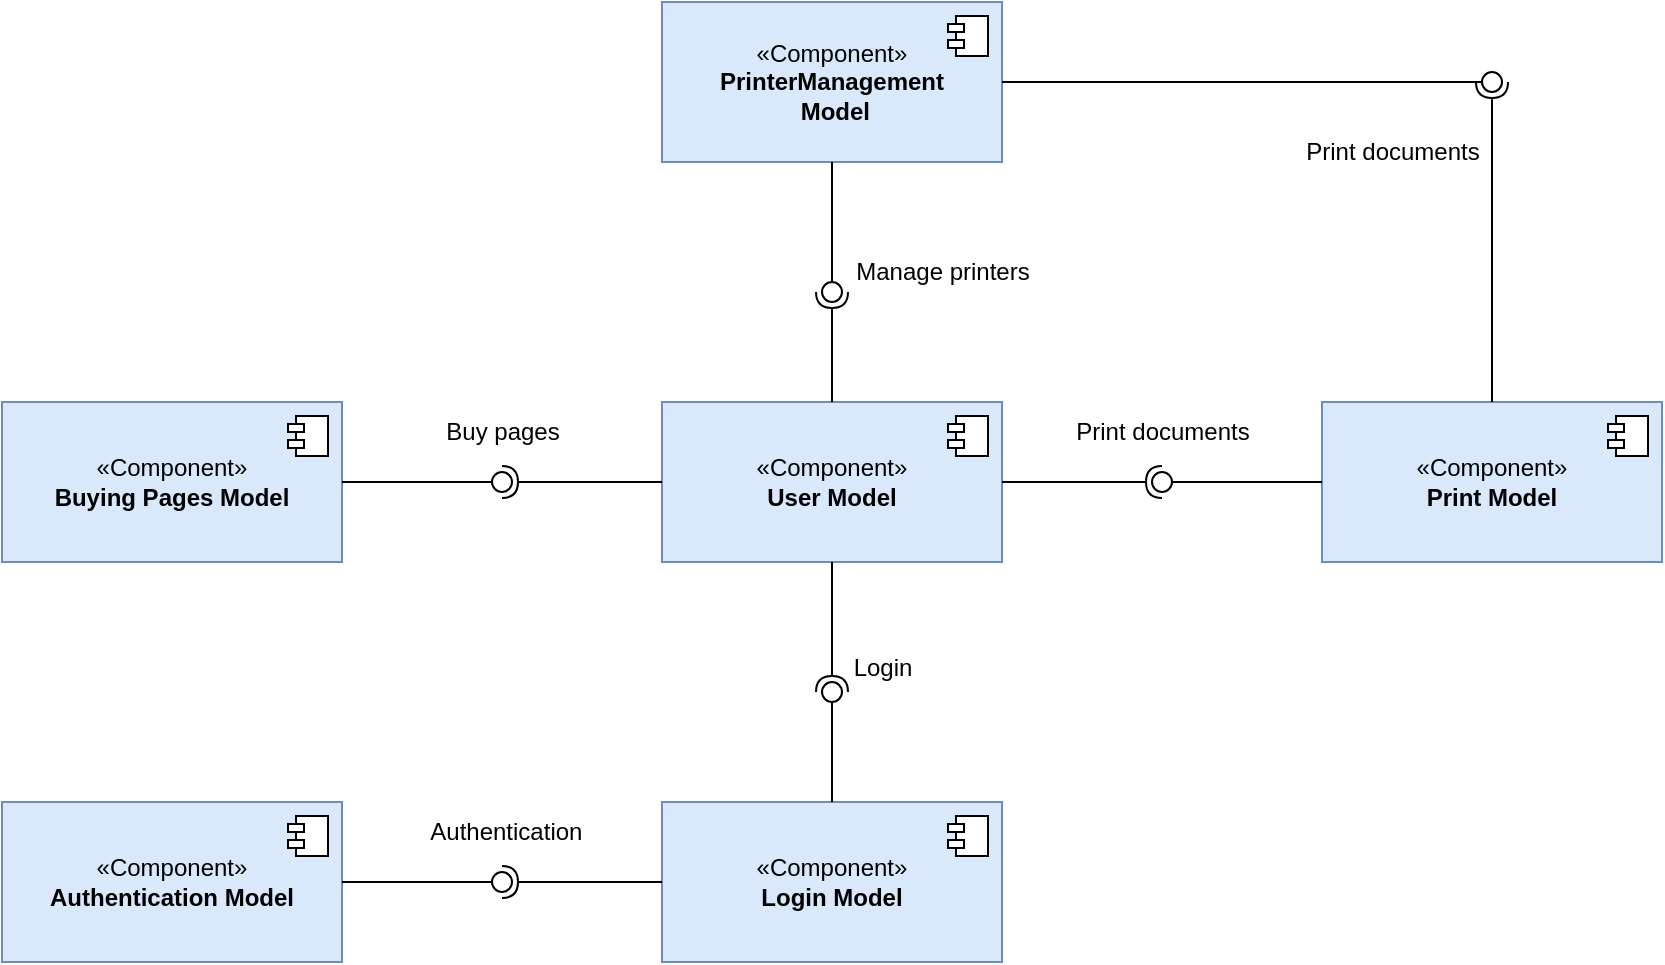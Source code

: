 <mxfile version="25.0.3">
  <diagram name="Page-1" id="VHdN0sSlQlSmTSTTcdrA">
    <mxGraphModel grid="1" page="1" gridSize="10" guides="1" tooltips="1" connect="1" arrows="1" fold="1" pageScale="1" pageWidth="827" pageHeight="1169" math="0" shadow="0">
      <root>
        <mxCell id="0" />
        <mxCell id="1" parent="0" />
        <mxCell id="CcpCAKX84tFf7IesMw86-1" value="«Component»&lt;br&gt;&lt;b&gt;User Model&lt;br&gt;&lt;/b&gt;" style="html=1;dropTarget=0;whiteSpace=wrap;fillColor=#dae8fc;strokeColor=#6c8ebf;" vertex="1" parent="1">
          <mxGeometry x="230" y="120" width="170" height="80" as="geometry" />
        </mxCell>
        <mxCell id="CcpCAKX84tFf7IesMw86-2" value="" style="shape=module;jettyWidth=8;jettyHeight=4;" vertex="1" parent="CcpCAKX84tFf7IesMw86-1">
          <mxGeometry x="1" width="20" height="20" relative="1" as="geometry">
            <mxPoint x="-27" y="7" as="offset" />
          </mxGeometry>
        </mxCell>
        <mxCell id="CcpCAKX84tFf7IesMw86-3" value="«Component»&lt;br&gt;&lt;b&gt;Print Model&lt;br&gt;&lt;/b&gt;" style="html=1;dropTarget=0;whiteSpace=wrap;fillColor=#dae8fc;strokeColor=#6c8ebf;" vertex="1" parent="1">
          <mxGeometry x="560" y="120" width="170" height="80" as="geometry" />
        </mxCell>
        <mxCell id="CcpCAKX84tFf7IesMw86-4" value="" style="shape=module;jettyWidth=8;jettyHeight=4;" vertex="1" parent="CcpCAKX84tFf7IesMw86-3">
          <mxGeometry x="1" width="20" height="20" relative="1" as="geometry">
            <mxPoint x="-27" y="7" as="offset" />
          </mxGeometry>
        </mxCell>
        <mxCell id="CcpCAKX84tFf7IesMw86-5" value="«Component»&lt;br&gt;&lt;b&gt;Login Model&lt;br&gt;&lt;/b&gt;" style="html=1;dropTarget=0;whiteSpace=wrap;fillColor=#dae8fc;strokeColor=#6c8ebf;" vertex="1" parent="1">
          <mxGeometry x="230" y="320" width="170" height="80" as="geometry" />
        </mxCell>
        <mxCell id="CcpCAKX84tFf7IesMw86-6" value="" style="shape=module;jettyWidth=8;jettyHeight=4;" vertex="1" parent="CcpCAKX84tFf7IesMw86-5">
          <mxGeometry x="1" width="20" height="20" relative="1" as="geometry">
            <mxPoint x="-27" y="7" as="offset" />
          </mxGeometry>
        </mxCell>
        <mxCell id="CcpCAKX84tFf7IesMw86-7" value="«Component»&lt;br&gt;&lt;div&gt;&lt;b&gt;PrinterManagement&lt;/b&gt;&lt;/div&gt;&lt;div&gt;&lt;b&gt;&amp;nbsp;Model&lt;/b&gt;&lt;/div&gt;" style="html=1;dropTarget=0;whiteSpace=wrap;fillColor=#dae8fc;strokeColor=#6c8ebf;" vertex="1" parent="1">
          <mxGeometry x="230" y="-80" width="170" height="80" as="geometry" />
        </mxCell>
        <mxCell id="CcpCAKX84tFf7IesMw86-8" value="" style="shape=module;jettyWidth=8;jettyHeight=4;" vertex="1" parent="CcpCAKX84tFf7IesMw86-7">
          <mxGeometry x="1" width="20" height="20" relative="1" as="geometry">
            <mxPoint x="-27" y="7" as="offset" />
          </mxGeometry>
        </mxCell>
        <mxCell id="CcpCAKX84tFf7IesMw86-9" value="«Component»&lt;br&gt;&lt;b&gt;Buying Pages Model&lt;br&gt;&lt;/b&gt;" style="html=1;dropTarget=0;whiteSpace=wrap;fillColor=#dae8fc;strokeColor=#6c8ebf;" vertex="1" parent="1">
          <mxGeometry x="-100" y="120" width="170" height="80" as="geometry" />
        </mxCell>
        <mxCell id="CcpCAKX84tFf7IesMw86-10" value="" style="shape=module;jettyWidth=8;jettyHeight=4;" vertex="1" parent="CcpCAKX84tFf7IesMw86-9">
          <mxGeometry x="1" width="20" height="20" relative="1" as="geometry">
            <mxPoint x="-27" y="7" as="offset" />
          </mxGeometry>
        </mxCell>
        <mxCell id="CcpCAKX84tFf7IesMw86-11" value="«Component»&lt;br&gt;&lt;b&gt;Authentication Model&lt;br&gt;&lt;/b&gt;" style="html=1;dropTarget=0;whiteSpace=wrap;fillColor=#dae8fc;strokeColor=#6c8ebf;" vertex="1" parent="1">
          <mxGeometry x="-100" y="320" width="170" height="80" as="geometry" />
        </mxCell>
        <mxCell id="CcpCAKX84tFf7IesMw86-12" value="" style="shape=module;jettyWidth=8;jettyHeight=4;" vertex="1" parent="CcpCAKX84tFf7IesMw86-11">
          <mxGeometry x="1" width="20" height="20" relative="1" as="geometry">
            <mxPoint x="-27" y="7" as="offset" />
          </mxGeometry>
        </mxCell>
        <mxCell id="CcpCAKX84tFf7IesMw86-13" value="" style="rounded=0;orthogonalLoop=1;jettySize=auto;html=1;endArrow=halfCircle;endFill=0;endSize=6;strokeWidth=1;sketch=0;exitX=0.5;exitY=1;exitDx=0;exitDy=0;" edge="1" parent="1" source="CcpCAKX84tFf7IesMw86-1" target="CcpCAKX84tFf7IesMw86-15">
          <mxGeometry relative="1" as="geometry">
            <mxPoint x="360" y="285" as="sourcePoint" />
          </mxGeometry>
        </mxCell>
        <mxCell id="CcpCAKX84tFf7IesMw86-14" value="" style="rounded=0;orthogonalLoop=1;jettySize=auto;html=1;endArrow=oval;endFill=0;sketch=0;sourcePerimeterSpacing=0;targetPerimeterSpacing=0;endSize=10;exitX=0.5;exitY=0;exitDx=0;exitDy=0;" edge="1" parent="1" source="CcpCAKX84tFf7IesMw86-5" target="CcpCAKX84tFf7IesMw86-15">
          <mxGeometry relative="1" as="geometry">
            <mxPoint x="320" y="285" as="sourcePoint" />
          </mxGeometry>
        </mxCell>
        <mxCell id="CcpCAKX84tFf7IesMw86-15" value="" style="ellipse;whiteSpace=wrap;html=1;align=center;aspect=fixed;fillColor=none;strokeColor=none;resizable=0;perimeter=centerPerimeter;rotatable=0;allowArrows=0;points=[];outlineConnect=1;" vertex="1" parent="1">
          <mxGeometry x="310" y="260" width="10" height="10" as="geometry" />
        </mxCell>
        <mxCell id="CcpCAKX84tFf7IesMw86-16" value="Login" style="text;html=1;align=center;verticalAlign=middle;resizable=0;points=[];autosize=1;strokeColor=none;fillColor=none;" vertex="1" parent="1">
          <mxGeometry x="315" y="238" width="50" height="30" as="geometry" />
        </mxCell>
        <mxCell id="CcpCAKX84tFf7IesMw86-17" value="" style="rounded=0;orthogonalLoop=1;jettySize=auto;html=1;endArrow=halfCircle;endFill=0;endSize=6;strokeWidth=1;sketch=0;exitX=0;exitY=0.5;exitDx=0;exitDy=0;" edge="1" parent="1" source="CcpCAKX84tFf7IesMw86-1" target="CcpCAKX84tFf7IesMw86-19">
          <mxGeometry relative="1" as="geometry">
            <mxPoint x="170" y="165" as="sourcePoint" />
          </mxGeometry>
        </mxCell>
        <mxCell id="CcpCAKX84tFf7IesMw86-18" value="" style="rounded=0;orthogonalLoop=1;jettySize=auto;html=1;endArrow=oval;endFill=0;sketch=0;sourcePerimeterSpacing=0;targetPerimeterSpacing=0;endSize=10;exitX=1;exitY=0.5;exitDx=0;exitDy=0;" edge="1" parent="1" source="CcpCAKX84tFf7IesMw86-9" target="CcpCAKX84tFf7IesMw86-19">
          <mxGeometry relative="1" as="geometry">
            <mxPoint x="130" y="165" as="sourcePoint" />
          </mxGeometry>
        </mxCell>
        <mxCell id="CcpCAKX84tFf7IesMw86-19" value="" style="ellipse;whiteSpace=wrap;html=1;align=center;aspect=fixed;fillColor=none;strokeColor=none;resizable=0;perimeter=centerPerimeter;rotatable=0;allowArrows=0;points=[];outlineConnect=1;" vertex="1" parent="1">
          <mxGeometry x="145" y="155" width="10" height="10" as="geometry" />
        </mxCell>
        <mxCell id="CcpCAKX84tFf7IesMw86-20" value="Buy pages" style="text;html=1;align=center;verticalAlign=middle;resizable=0;points=[];autosize=1;strokeColor=none;fillColor=none;" vertex="1" parent="1">
          <mxGeometry x="110" y="120" width="80" height="30" as="geometry" />
        </mxCell>
        <mxCell id="CcpCAKX84tFf7IesMw86-21" value="" style="rounded=0;orthogonalLoop=1;jettySize=auto;html=1;endArrow=halfCircle;endFill=0;endSize=6;strokeWidth=1;sketch=0;exitX=0;exitY=0.5;exitDx=0;exitDy=0;" edge="1" parent="1" target="CcpCAKX84tFf7IesMw86-23">
          <mxGeometry relative="1" as="geometry">
            <mxPoint x="230" y="360" as="sourcePoint" />
          </mxGeometry>
        </mxCell>
        <mxCell id="CcpCAKX84tFf7IesMw86-22" value="" style="rounded=0;orthogonalLoop=1;jettySize=auto;html=1;endArrow=oval;endFill=0;sketch=0;sourcePerimeterSpacing=0;targetPerimeterSpacing=0;endSize=10;exitX=1;exitY=0.5;exitDx=0;exitDy=0;" edge="1" parent="1" target="CcpCAKX84tFf7IesMw86-23">
          <mxGeometry relative="1" as="geometry">
            <mxPoint x="70" y="360" as="sourcePoint" />
          </mxGeometry>
        </mxCell>
        <mxCell id="CcpCAKX84tFf7IesMw86-23" value="" style="ellipse;whiteSpace=wrap;html=1;align=center;aspect=fixed;fillColor=none;strokeColor=none;resizable=0;perimeter=centerPerimeter;rotatable=0;allowArrows=0;points=[];outlineConnect=1;" vertex="1" parent="1">
          <mxGeometry x="145" y="355" width="10" height="10" as="geometry" />
        </mxCell>
        <mxCell id="CcpCAKX84tFf7IesMw86-24" value="&amp;nbsp;Authentication" style="text;html=1;align=center;verticalAlign=middle;resizable=0;points=[];autosize=1;strokeColor=none;fillColor=none;" vertex="1" parent="1">
          <mxGeometry x="100" y="320" width="100" height="30" as="geometry" />
        </mxCell>
        <mxCell id="CcpCAKX84tFf7IesMw86-25" value="" style="rounded=0;orthogonalLoop=1;jettySize=auto;html=1;endArrow=halfCircle;endFill=0;endSize=6;strokeWidth=1;sketch=0;exitX=1;exitY=0.5;exitDx=0;exitDy=0;" edge="1" parent="1" target="CcpCAKX84tFf7IesMw86-27" source="CcpCAKX84tFf7IesMw86-1">
          <mxGeometry relative="1" as="geometry">
            <mxPoint x="470" y="160" as="sourcePoint" />
          </mxGeometry>
        </mxCell>
        <mxCell id="CcpCAKX84tFf7IesMw86-26" value="" style="rounded=0;orthogonalLoop=1;jettySize=auto;html=1;endArrow=oval;endFill=0;sketch=0;sourcePerimeterSpacing=0;targetPerimeterSpacing=0;endSize=10;exitX=0;exitY=0.5;exitDx=0;exitDy=0;" edge="1" parent="1" target="CcpCAKX84tFf7IesMw86-27" source="CcpCAKX84tFf7IesMw86-3">
          <mxGeometry relative="1" as="geometry">
            <mxPoint x="590" y="310" as="sourcePoint" />
          </mxGeometry>
        </mxCell>
        <mxCell id="CcpCAKX84tFf7IesMw86-27" value="" style="ellipse;whiteSpace=wrap;html=1;align=center;aspect=fixed;fillColor=none;strokeColor=none;resizable=0;perimeter=centerPerimeter;rotatable=0;allowArrows=0;points=[];outlineConnect=1;" vertex="1" parent="1">
          <mxGeometry x="475" y="155" width="10" height="10" as="geometry" />
        </mxCell>
        <mxCell id="CcpCAKX84tFf7IesMw86-28" value="Print documents" style="text;html=1;align=center;verticalAlign=middle;resizable=0;points=[];autosize=1;strokeColor=none;fillColor=none;" vertex="1" parent="1">
          <mxGeometry x="425" y="120" width="110" height="30" as="geometry" />
        </mxCell>
        <mxCell id="CcpCAKX84tFf7IesMw86-29" value="" style="rounded=0;orthogonalLoop=1;jettySize=auto;html=1;endArrow=halfCircle;endFill=0;endSize=6;strokeWidth=1;sketch=0;exitX=0.5;exitY=0;exitDx=0;exitDy=0;" edge="1" parent="1" source="CcpCAKX84tFf7IesMw86-1" target="CcpCAKX84tFf7IesMw86-31">
          <mxGeometry relative="1" as="geometry">
            <mxPoint x="260" y="50" as="sourcePoint" />
          </mxGeometry>
        </mxCell>
        <mxCell id="CcpCAKX84tFf7IesMw86-30" value="" style="rounded=0;orthogonalLoop=1;jettySize=auto;html=1;endArrow=oval;endFill=0;sketch=0;sourcePerimeterSpacing=0;targetPerimeterSpacing=0;endSize=10;exitX=0.5;exitY=1;exitDx=0;exitDy=0;" edge="1" parent="1" source="CcpCAKX84tFf7IesMw86-7" target="CcpCAKX84tFf7IesMw86-31">
          <mxGeometry relative="1" as="geometry">
            <mxPoint x="350" y="80" as="sourcePoint" />
          </mxGeometry>
        </mxCell>
        <mxCell id="CcpCAKX84tFf7IesMw86-31" value="" style="ellipse;whiteSpace=wrap;html=1;align=center;aspect=fixed;fillColor=none;strokeColor=none;resizable=0;perimeter=centerPerimeter;rotatable=0;allowArrows=0;points=[];outlineConnect=1;" vertex="1" parent="1">
          <mxGeometry x="310" y="60" width="10" height="10" as="geometry" />
        </mxCell>
        <mxCell id="CcpCAKX84tFf7IesMw86-32" value="Manage printers" style="text;html=1;align=center;verticalAlign=middle;resizable=0;points=[];autosize=1;strokeColor=none;fillColor=none;" vertex="1" parent="1">
          <mxGeometry x="315" y="40" width="110" height="30" as="geometry" />
        </mxCell>
        <mxCell id="LJPDiUq2NOsZ3MWEf7Uf-2" value="" style="rounded=0;orthogonalLoop=1;jettySize=auto;html=1;endArrow=halfCircle;endFill=0;endSize=6;strokeWidth=1;sketch=0;exitX=0.5;exitY=0;exitDx=0;exitDy=0;" edge="1" parent="1" source="CcpCAKX84tFf7IesMw86-3" target="LJPDiUq2NOsZ3MWEf7Uf-4">
          <mxGeometry relative="1" as="geometry">
            <mxPoint x="500" y="-5" as="sourcePoint" />
          </mxGeometry>
        </mxCell>
        <mxCell id="LJPDiUq2NOsZ3MWEf7Uf-3" value="" style="rounded=0;orthogonalLoop=1;jettySize=auto;html=1;endArrow=oval;endFill=0;sketch=0;sourcePerimeterSpacing=0;targetPerimeterSpacing=0;endSize=10;exitX=1;exitY=0.5;exitDx=0;exitDy=0;" edge="1" parent="1" source="CcpCAKX84tFf7IesMw86-7" target="LJPDiUq2NOsZ3MWEf7Uf-4">
          <mxGeometry relative="1" as="geometry">
            <mxPoint x="660" y="-5" as="sourcePoint" />
          </mxGeometry>
        </mxCell>
        <mxCell id="LJPDiUq2NOsZ3MWEf7Uf-4" value="" style="ellipse;whiteSpace=wrap;html=1;align=center;aspect=fixed;fillColor=none;strokeColor=none;resizable=0;perimeter=centerPerimeter;rotatable=0;allowArrows=0;points=[];outlineConnect=1;" vertex="1" parent="1">
          <mxGeometry x="640" y="-45" width="10" height="10" as="geometry" />
        </mxCell>
        <mxCell id="LJPDiUq2NOsZ3MWEf7Uf-5" value="Print documents" style="text;html=1;align=center;verticalAlign=middle;resizable=0;points=[];autosize=1;strokeColor=none;fillColor=none;" vertex="1" parent="1">
          <mxGeometry x="540" y="-20" width="110" height="30" as="geometry" />
        </mxCell>
      </root>
    </mxGraphModel>
  </diagram>
</mxfile>
